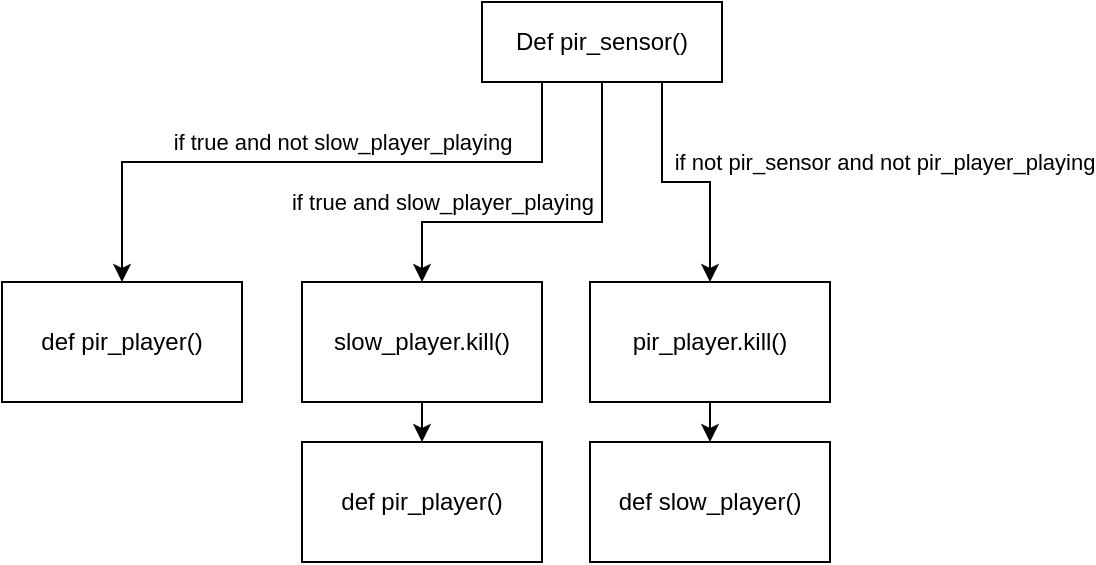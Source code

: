 <mxfile version="17.4.2" type="device"><diagram id="Kr5-MUU3OcYlHZG7erjb" name="Page-1"><mxGraphModel dx="1106" dy="822" grid="1" gridSize="10" guides="1" tooltips="1" connect="1" arrows="1" fold="1" page="1" pageScale="1" pageWidth="827" pageHeight="1169" math="0" shadow="0"><root><mxCell id="0"/><mxCell id="1" parent="0"/><mxCell id="cUd3qGPPSVqclxV5dsEs-3" style="edgeStyle=orthogonalEdgeStyle;rounded=0;orthogonalLoop=1;jettySize=auto;html=1;exitX=0.5;exitY=1;exitDx=0;exitDy=0;" edge="1" parent="1" source="cUd3qGPPSVqclxV5dsEs-1" target="cUd3qGPPSVqclxV5dsEs-2"><mxGeometry relative="1" as="geometry"><Array as="points"><mxPoint x="360" y="140"/><mxPoint x="270" y="140"/></Array></mxGeometry></mxCell><mxCell id="cUd3qGPPSVqclxV5dsEs-4" value="if true and slow_player_playing" style="edgeLabel;html=1;align=center;verticalAlign=middle;resizable=0;points=[];" vertex="1" connectable="0" parent="cUd3qGPPSVqclxV5dsEs-3"><mxGeometry y="2" relative="1" as="geometry"><mxPoint x="-55" y="-12" as="offset"/></mxGeometry></mxCell><mxCell id="cUd3qGPPSVqclxV5dsEs-6" style="edgeStyle=orthogonalEdgeStyle;rounded=0;orthogonalLoop=1;jettySize=auto;html=1;exitX=0.75;exitY=1;exitDx=0;exitDy=0;entryX=0.5;entryY=0;entryDx=0;entryDy=0;" edge="1" parent="1" source="cUd3qGPPSVqclxV5dsEs-1" target="cUd3qGPPSVqclxV5dsEs-5"><mxGeometry relative="1" as="geometry"/></mxCell><mxCell id="cUd3qGPPSVqclxV5dsEs-7" value="if not pir_sensor and not pir_player_playing" style="edgeLabel;html=1;align=center;verticalAlign=middle;resizable=0;points=[];" vertex="1" connectable="0" parent="cUd3qGPPSVqclxV5dsEs-6"><mxGeometry x="-0.091" y="1" relative="1" as="geometry"><mxPoint x="104" y="-9" as="offset"/></mxGeometry></mxCell><mxCell id="cUd3qGPPSVqclxV5dsEs-13" style="edgeStyle=orthogonalEdgeStyle;rounded=0;orthogonalLoop=1;jettySize=auto;html=1;exitX=0.25;exitY=1;exitDx=0;exitDy=0;entryX=0.5;entryY=0;entryDx=0;entryDy=0;" edge="1" parent="1" source="cUd3qGPPSVqclxV5dsEs-1" target="cUd3qGPPSVqclxV5dsEs-12"><mxGeometry relative="1" as="geometry"><Array as="points"><mxPoint x="330" y="110"/><mxPoint x="120" y="110"/></Array></mxGeometry></mxCell><mxCell id="cUd3qGPPSVqclxV5dsEs-14" value="if true and not slow_player_playing" style="edgeLabel;html=1;align=center;verticalAlign=middle;resizable=0;points=[];" vertex="1" connectable="0" parent="cUd3qGPPSVqclxV5dsEs-13"><mxGeometry x="-0.187" y="2" relative="1" as="geometry"><mxPoint x="-14" y="-12" as="offset"/></mxGeometry></mxCell><mxCell id="cUd3qGPPSVqclxV5dsEs-1" value="Def pir_sensor()" style="whiteSpace=wrap;html=1;" vertex="1" parent="1"><mxGeometry x="300" y="30" width="120" height="40" as="geometry"/></mxCell><mxCell id="cUd3qGPPSVqclxV5dsEs-11" style="edgeStyle=orthogonalEdgeStyle;rounded=0;orthogonalLoop=1;jettySize=auto;html=1;exitX=0.5;exitY=1;exitDx=0;exitDy=0;entryX=0.5;entryY=0;entryDx=0;entryDy=0;" edge="1" parent="1" source="cUd3qGPPSVqclxV5dsEs-2" target="cUd3qGPPSVqclxV5dsEs-10"><mxGeometry relative="1" as="geometry"/></mxCell><mxCell id="cUd3qGPPSVqclxV5dsEs-2" value="slow_player.kill()" style="whiteSpace=wrap;html=1;" vertex="1" parent="1"><mxGeometry x="210" y="170" width="120" height="60" as="geometry"/></mxCell><mxCell id="cUd3qGPPSVqclxV5dsEs-9" style="edgeStyle=orthogonalEdgeStyle;rounded=0;orthogonalLoop=1;jettySize=auto;html=1;exitX=0.5;exitY=1;exitDx=0;exitDy=0;entryX=0.5;entryY=0;entryDx=0;entryDy=0;" edge="1" parent="1" source="cUd3qGPPSVqclxV5dsEs-5" target="cUd3qGPPSVqclxV5dsEs-8"><mxGeometry relative="1" as="geometry"/></mxCell><mxCell id="cUd3qGPPSVqclxV5dsEs-5" value="pir_player.kill()" style="whiteSpace=wrap;html=1;" vertex="1" parent="1"><mxGeometry x="354" y="170" width="120" height="60" as="geometry"/></mxCell><mxCell id="cUd3qGPPSVqclxV5dsEs-8" value="def slow_player()" style="whiteSpace=wrap;html=1;" vertex="1" parent="1"><mxGeometry x="354" y="250" width="120" height="60" as="geometry"/></mxCell><mxCell id="cUd3qGPPSVqclxV5dsEs-10" value="def pir_player()" style="whiteSpace=wrap;html=1;" vertex="1" parent="1"><mxGeometry x="210" y="250" width="120" height="60" as="geometry"/></mxCell><mxCell id="cUd3qGPPSVqclxV5dsEs-12" value="def pir_player()" style="whiteSpace=wrap;html=1;" vertex="1" parent="1"><mxGeometry x="60" y="170" width="120" height="60" as="geometry"/></mxCell></root></mxGraphModel></diagram></mxfile>